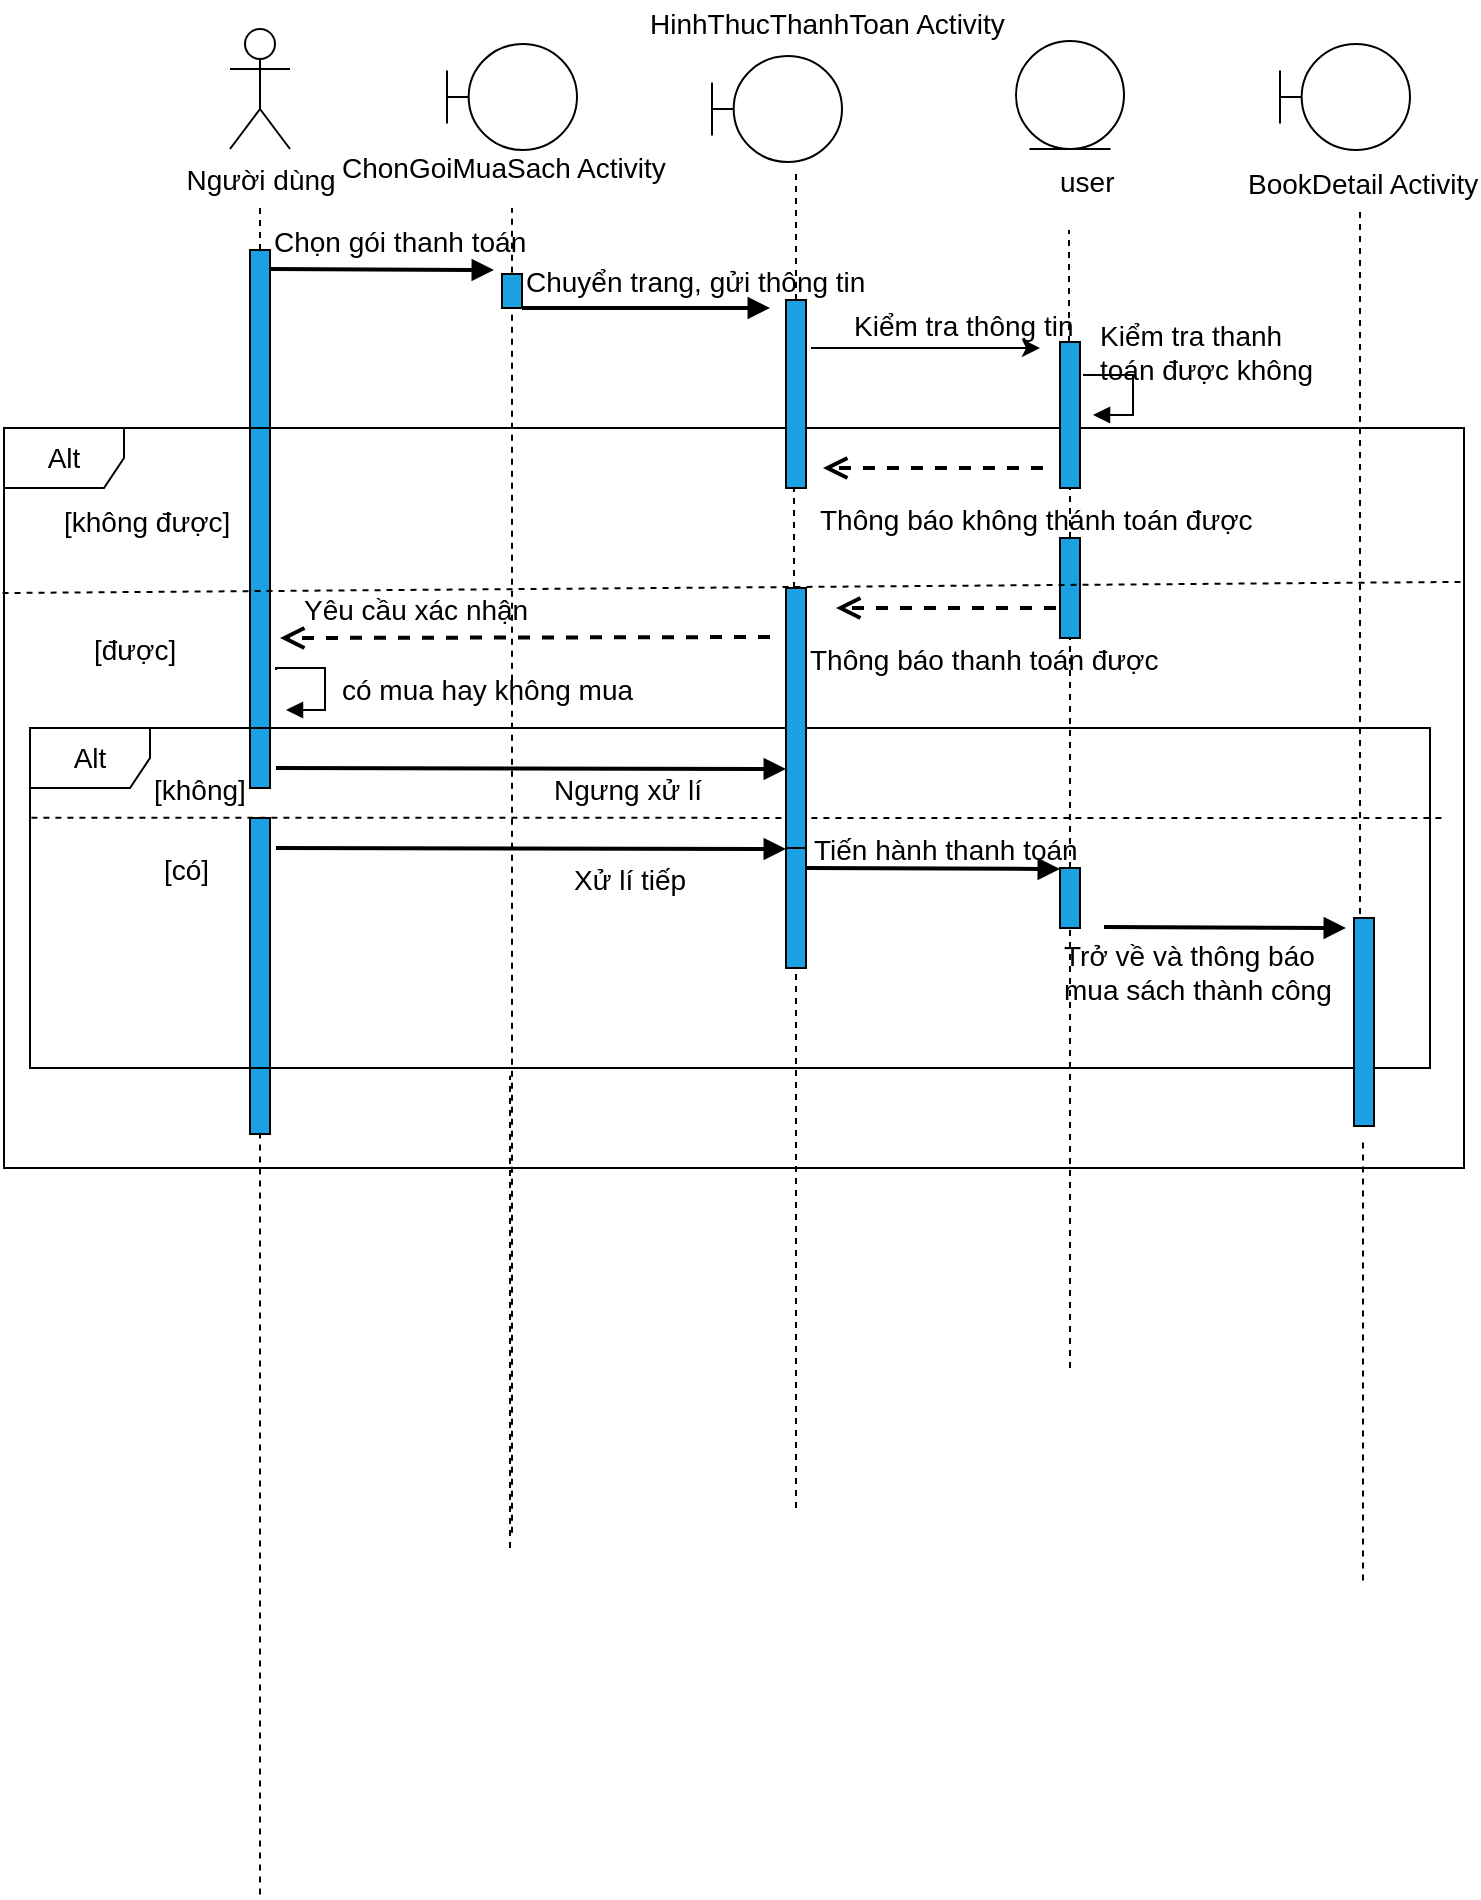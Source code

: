 <mxfile version="10.7.5" type="device"><diagram id="8bweeiHMSyL54mm3GHqK" name="Page-1"><mxGraphModel dx="824" dy="496" grid="0" gridSize="10" guides="1" tooltips="1" connect="1" arrows="1" fold="1" page="0" pageScale="1" pageWidth="850" pageHeight="1100" math="0" shadow="0"><root><mxCell id="0"/><mxCell id="1" parent="0"/><mxCell id="w2-ppL0lDl92-JihxDCo-1" value="Người dùng" style="shape=umlActor;verticalLabelPosition=bottom;labelBackgroundColor=#ffffff;verticalAlign=top;html=1;outlineConnect=0;fontSize=14;" parent="1" vertex="1"><mxGeometry x="125" y="40.5" width="30" height="60" as="geometry"/></mxCell><mxCell id="w2-ppL0lDl92-JihxDCo-3" value="" style="shape=umlBoundary;whiteSpace=wrap;html=1;strokeColor=#000000;fontSize=14;" parent="1" vertex="1"><mxGeometry x="233.5" y="48" width="65" height="53" as="geometry"/></mxCell><mxCell id="w2-ppL0lDl92-JihxDCo-5" value="" style="ellipse;shape=umlEntity;whiteSpace=wrap;html=1;strokeColor=#000000;fontSize=14;" parent="1" vertex="1"><mxGeometry x="518" y="46.5" width="54" height="54" as="geometry"/></mxCell><mxCell id="w2-ppL0lDl92-JihxDCo-6" value="" style="endArrow=block;endFill=1;endSize=6;html=1;strokeWidth=2;fontSize=14;" parent="1" edge="1"><mxGeometry width="100" relative="1" as="geometry"><mxPoint x="145" y="160.5" as="sourcePoint"/><mxPoint x="257" y="161" as="targetPoint"/></mxGeometry></mxCell><mxCell id="w2-ppL0lDl92-JihxDCo-9" value="" style="endArrow=block;endFill=1;endSize=6;html=1;strokeWidth=2;fontSize=14;" parent="1" edge="1"><mxGeometry width="100" relative="1" as="geometry"><mxPoint x="271" y="180" as="sourcePoint"/><mxPoint x="395" y="180" as="targetPoint"/></mxGeometry></mxCell><mxCell id="w2-ppL0lDl92-JihxDCo-10" value="Chọn gói thanh toán" style="text;html=1;resizable=0;points=[];autosize=1;align=left;verticalAlign=top;spacingTop=-4;fillColor=#ffffff;fontSize=14;" parent="1" vertex="1"><mxGeometry x="145" y="135.5" width="140" height="20" as="geometry"/></mxCell><mxCell id="w2-ppL0lDl92-JihxDCo-11" value="" style="endArrow=none;dashed=1;html=1;strokeWidth=1;fontSize=14;" parent="1" source="w2-ppL0lDl92-JihxDCo-12" edge="1"><mxGeometry width="50" height="50" relative="1" as="geometry"><mxPoint x="140" y="520" as="sourcePoint"/><mxPoint x="140" y="130" as="targetPoint"/></mxGeometry></mxCell><mxCell id="w2-ppL0lDl92-JihxDCo-12" value="" style="html=1;points=[];perimeter=orthogonalPerimeter;fillColor=#1ba1e2;strokeColor=#000000;fontColor=#ffffff;fontSize=14;" parent="1" vertex="1"><mxGeometry x="135" y="151" width="10" height="269" as="geometry"/></mxCell><mxCell id="w2-ppL0lDl92-JihxDCo-13" value="" style="endArrow=none;dashed=1;html=1;strokeWidth=1;fontSize=14;" parent="1" edge="1"><mxGeometry width="50" height="50" relative="1" as="geometry"><mxPoint x="266" y="792.353" as="sourcePoint"/><mxPoint x="266" y="130" as="targetPoint"/></mxGeometry></mxCell><mxCell id="w2-ppL0lDl92-JihxDCo-14" value="" style="html=1;points=[];perimeter=orthogonalPerimeter;fillColor=#1ba1e2;strokeColor=#000000;fontColor=#ffffff;fontSize=14;" parent="1" vertex="1"><mxGeometry x="261" y="163" width="10" height="17" as="geometry"/></mxCell><mxCell id="w2-ppL0lDl92-JihxDCo-15" value="" style="html=1;verticalAlign=bottom;endArrow=open;dashed=1;endSize=8;strokeWidth=2;fontSize=14;" parent="1" edge="1"><mxGeometry relative="1" as="geometry"><mxPoint x="531.5" y="260" as="sourcePoint"/><mxPoint x="421.5" y="260" as="targetPoint"/></mxGeometry></mxCell><mxCell id="w2-ppL0lDl92-JihxDCo-16" value="" style="shape=umlBoundary;whiteSpace=wrap;html=1;strokeColor=#000000;fontSize=14;" parent="1" vertex="1"><mxGeometry x="366" y="54" width="65" height="53" as="geometry"/></mxCell><mxCell id="w2-ppL0lDl92-JihxDCo-19" value="ChonGoiMuaSach Activity" style="text;html=1;resizable=0;points=[];autosize=1;align=left;verticalAlign=top;spacingTop=-4;fontSize=14;" parent="1" vertex="1"><mxGeometry x="178.5" y="98.5" width="173" height="17" as="geometry"/></mxCell><mxCell id="w2-ppL0lDl92-JihxDCo-20" value="Alt&lt;br style=&quot;font-size: 14px;&quot;&gt;" style="shape=umlFrame;whiteSpace=wrap;html=1;fontSize=14;" parent="1" vertex="1"><mxGeometry x="12" y="240" width="730" height="370" as="geometry"/></mxCell><mxCell id="w2-ppL0lDl92-JihxDCo-21" value="" style="endArrow=none;dashed=1;html=1;strokeWidth=1;fontSize=14;" parent="1" source="w2-ppL0lDl92-JihxDCo-25" edge="1"><mxGeometry width="50" height="50" relative="1" as="geometry"><mxPoint x="408" y="583.353" as="sourcePoint"/><mxPoint x="408" y="110" as="targetPoint"/></mxGeometry></mxCell><mxCell id="w2-ppL0lDl92-JihxDCo-25" value="" style="html=1;points=[];perimeter=orthogonalPerimeter;fillColor=#1ba1e2;strokeColor=#000000;fontColor=#ffffff;fontSize=14;" parent="1" vertex="1"><mxGeometry x="403" y="176" width="10" height="94" as="geometry"/></mxCell><mxCell id="w2-ppL0lDl92-JihxDCo-56" value="HinhThucThanhToan Activity" style="text;html=1;resizable=0;points=[];autosize=1;align=left;verticalAlign=top;spacingTop=-4;fontSize=14;" parent="1" vertex="1"><mxGeometry x="333" y="26.5" width="170" height="20" as="geometry"/></mxCell><mxCell id="w2-ppL0lDl92-JihxDCo-59" value="user" style="text;html=1;resizable=0;points=[];autosize=1;align=left;verticalAlign=top;spacingTop=-4;fontSize=14;" parent="1" vertex="1"><mxGeometry x="538" y="105.5" width="40" height="20" as="geometry"/></mxCell><mxCell id="w2-ppL0lDl92-JihxDCo-60" value="" style="endArrow=none;dashed=1;html=1;strokeWidth=1;fontSize=14;" parent="1" source="w2-ppL0lDl92-JihxDCo-46" edge="1"><mxGeometry width="50" height="50" relative="1" as="geometry"><mxPoint x="545" y="633" as="sourcePoint"/><mxPoint x="544.5" y="141" as="targetPoint"/></mxGeometry></mxCell><mxCell id="w2-ppL0lDl92-JihxDCo-46" value="" style="html=1;points=[];perimeter=orthogonalPerimeter;fillColor=#1ba1e2;strokeColor=#000000;fontColor=#ffffff;fontSize=14;" parent="1" vertex="1"><mxGeometry x="540" y="197" width="10" height="73" as="geometry"/></mxCell><mxCell id="w2-ppL0lDl92-JihxDCo-61" value="" style="endArrow=none;dashed=1;html=1;strokeWidth=1;fontSize=14;" parent="1" source="w2-ppL0lDl92-JihxDCo-75" target="w2-ppL0lDl92-JihxDCo-46" edge="1"><mxGeometry width="50" height="50" relative="1" as="geometry"><mxPoint x="545" y="633" as="sourcePoint"/><mxPoint x="544.5" y="141" as="targetPoint"/></mxGeometry></mxCell><mxCell id="w2-ppL0lDl92-JihxDCo-62" value="Chuyển trang, gửi thông tin" style="text;html=1;resizable=0;points=[];autosize=1;align=left;verticalAlign=top;spacingTop=-4;fontSize=14;" parent="1" vertex="1"><mxGeometry x="271" y="155.5" width="160" height="20" as="geometry"/></mxCell><mxCell id="w2-ppL0lDl92-JihxDCo-63" value="" style="endArrow=classic;html=1;fontSize=14;" parent="1" edge="1"><mxGeometry width="50" height="50" relative="1" as="geometry"><mxPoint x="415.5" y="200" as="sourcePoint"/><mxPoint x="530" y="200" as="targetPoint"/></mxGeometry></mxCell><mxCell id="w2-ppL0lDl92-JihxDCo-64" value="Kiểm tra thông tin" style="text;html=1;resizable=0;points=[];autosize=1;align=left;verticalAlign=top;spacingTop=-4;fontSize=14;" parent="1" vertex="1"><mxGeometry x="435" y="178" width="110" height="20" as="geometry"/></mxCell><mxCell id="w2-ppL0lDl92-JihxDCo-67" value="" style="edgeStyle=orthogonalEdgeStyle;html=1;align=left;spacingLeft=2;endArrow=block;rounded=0;entryX=1;entryY=0;fontSize=14;" parent="1" edge="1"><mxGeometry relative="1" as="geometry"><mxPoint x="551.5" y="213.5" as="sourcePoint"/><Array as="points"><mxPoint x="576.5" y="213.5"/></Array><mxPoint x="556.5" y="233.5" as="targetPoint"/></mxGeometry></mxCell><mxCell id="w2-ppL0lDl92-JihxDCo-73" value="Thông báo không thánh toán được" style="text;html=1;resizable=0;points=[];autosize=1;align=left;verticalAlign=top;spacingTop=-4;fontSize=14;" parent="1" vertex="1"><mxGeometry x="418" y="275" width="200" height="20" as="geometry"/></mxCell><mxCell id="w2-ppL0lDl92-JihxDCo-74" value="Kiểm tra thanh &lt;br style=&quot;font-size: 14px;&quot;&gt;toán được không" style="text;html=1;resizable=0;points=[];autosize=1;align=left;verticalAlign=top;spacingTop=-4;fontSize=14;" parent="1" vertex="1"><mxGeometry x="558" y="183" width="110" height="30" as="geometry"/></mxCell><mxCell id="w2-ppL0lDl92-JihxDCo-75" value="" style="html=1;points=[];perimeter=orthogonalPerimeter;fillColor=#1ba1e2;strokeColor=#000000;fontColor=#ffffff;fontSize=14;" parent="1" vertex="1"><mxGeometry x="540" y="295" width="10" height="50" as="geometry"/></mxCell><mxCell id="w2-ppL0lDl92-JihxDCo-76" value="" style="endArrow=none;dashed=1;html=1;strokeWidth=1;fontSize=14;" parent="1" source="w2-ppL0lDl92-JihxDCo-96" target="w2-ppL0lDl92-JihxDCo-75" edge="1"><mxGeometry width="50" height="50" relative="1" as="geometry"><mxPoint x="545" y="633" as="sourcePoint"/><mxPoint x="545" y="270" as="targetPoint"/></mxGeometry></mxCell><mxCell id="w2-ppL0lDl92-JihxDCo-77" value="" style="html=1;verticalAlign=bottom;endArrow=open;dashed=1;endSize=8;strokeWidth=2;fontSize=14;" parent="1" edge="1"><mxGeometry relative="1" as="geometry"><mxPoint x="538" y="330" as="sourcePoint"/><mxPoint x="428" y="330" as="targetPoint"/><Array as="points"><mxPoint x="486" y="330"/></Array></mxGeometry></mxCell><mxCell id="w2-ppL0lDl92-JihxDCo-78" value="Thông báo thanh toán được" style="text;html=1;resizable=0;points=[];autosize=1;align=left;verticalAlign=top;spacingTop=-4;fontSize=14;" parent="1" vertex="1"><mxGeometry x="413" y="345" width="160" height="20" as="geometry"/></mxCell><mxCell id="w2-ppL0lDl92-JihxDCo-79" value="" style="html=1;verticalAlign=bottom;endArrow=open;dashed=1;endSize=8;strokeWidth=2;fontSize=14;" parent="1" edge="1"><mxGeometry relative="1" as="geometry"><mxPoint x="395" y="344.5" as="sourcePoint"/><mxPoint x="150" y="345" as="targetPoint"/></mxGeometry></mxCell><mxCell id="w2-ppL0lDl92-JihxDCo-80" value="" style="endArrow=block;endFill=1;endSize=6;html=1;strokeWidth=2;fontSize=14;" parent="1" edge="1"><mxGeometry width="100" relative="1" as="geometry"><mxPoint x="148" y="410" as="sourcePoint"/><mxPoint x="403" y="410.5" as="targetPoint"/></mxGeometry></mxCell><mxCell id="w2-ppL0lDl92-JihxDCo-81" value="Yêu cầu xác nhận" style="text;html=1;resizable=0;points=[];autosize=1;align=left;verticalAlign=top;spacingTop=-4;fontSize=14;" parent="1" vertex="1"><mxGeometry x="160" y="320" width="110" height="20" as="geometry"/></mxCell><mxCell id="w2-ppL0lDl92-JihxDCo-85" value="" style="edgeStyle=orthogonalEdgeStyle;html=1;align=left;spacingLeft=2;endArrow=block;rounded=0;entryX=1;entryY=0;fontSize=14;" parent="1" edge="1"><mxGeometry relative="1" as="geometry"><mxPoint x="148" y="361" as="sourcePoint"/><Array as="points"><mxPoint x="147.5" y="360"/><mxPoint x="172.5" y="360"/><mxPoint x="172.5" y="381"/></Array><mxPoint x="153" y="381" as="targetPoint"/></mxGeometry></mxCell><mxCell id="w2-ppL0lDl92-JihxDCo-88" value="có mua hay không mua" style="text;html=1;resizable=0;points=[];autosize=1;align=left;verticalAlign=top;spacingTop=-4;fontSize=14;" parent="1" vertex="1"><mxGeometry x="178.5" y="360" width="140" height="20" as="geometry"/></mxCell><mxCell id="w2-ppL0lDl92-JihxDCo-89" value="" style="endArrow=block;endFill=1;endSize=6;html=1;strokeWidth=2;fontSize=14;" parent="1" edge="1"><mxGeometry width="100" relative="1" as="geometry"><mxPoint x="148" y="450" as="sourcePoint"/><mxPoint x="403" y="450.5" as="targetPoint"/></mxGeometry></mxCell><mxCell id="w2-ppL0lDl92-JihxDCo-90" value="" style="endArrow=none;dashed=1;html=1;exitX=-0.001;exitY=0.223;exitDx=0;exitDy=0;exitPerimeter=0;entryX=0.999;entryY=0.208;entryDx=0;entryDy=0;entryPerimeter=0;" parent="1" source="w2-ppL0lDl92-JihxDCo-20" target="w2-ppL0lDl92-JihxDCo-20" edge="1"><mxGeometry width="50" height="50" relative="1" as="geometry"><mxPoint x="92" y="294.5" as="sourcePoint"/><mxPoint x="632" y="294.5" as="targetPoint"/></mxGeometry></mxCell><mxCell id="w2-ppL0lDl92-JihxDCo-91" value="[không được]" style="text;html=1;resizable=0;points=[];autosize=1;align=left;verticalAlign=top;spacingTop=-4;fontSize=14;" parent="1" vertex="1"><mxGeometry x="40" y="275.5" width="90" height="20" as="geometry"/></mxCell><mxCell id="w2-ppL0lDl92-JihxDCo-92" value="[được]" style="text;html=1;resizable=0;points=[];autosize=1;align=left;verticalAlign=top;spacingTop=-4;fontSize=14;" parent="1" vertex="1"><mxGeometry x="55" y="340" width="50" height="20" as="geometry"/></mxCell><mxCell id="w2-ppL0lDl92-JihxDCo-93" value="" style="html=1;points=[];perimeter=orthogonalPerimeter;fillColor=#1ba1e2;strokeColor=#000000;fontColor=#ffffff;fontSize=14;" parent="1" vertex="1"><mxGeometry x="135" y="435" width="10" height="158" as="geometry"/></mxCell><mxCell id="w2-ppL0lDl92-JihxDCo-94" value="" style="html=1;points=[];perimeter=orthogonalPerimeter;fillColor=#1ba1e2;strokeColor=#000000;fontColor=#ffffff;fontSize=14;" parent="1" vertex="1"><mxGeometry x="403" y="450" width="10" height="60" as="geometry"/></mxCell><mxCell id="w2-ppL0lDl92-JihxDCo-95" value="" style="endArrow=block;endFill=1;endSize=6;html=1;strokeWidth=2;fontSize=14;" parent="1" edge="1"><mxGeometry width="100" relative="1" as="geometry"><mxPoint x="412.5" y="460" as="sourcePoint"/><mxPoint x="540" y="460.5" as="targetPoint"/></mxGeometry></mxCell><mxCell id="w2-ppL0lDl92-JihxDCo-96" value="" style="html=1;points=[];perimeter=orthogonalPerimeter;fillColor=#1ba1e2;strokeColor=#000000;fontColor=#ffffff;fontSize=14;" parent="1" vertex="1"><mxGeometry x="540" y="460" width="10" height="30" as="geometry"/></mxCell><mxCell id="w2-ppL0lDl92-JihxDCo-97" value="" style="endArrow=none;dashed=1;html=1;strokeWidth=1;fontSize=14;" parent="1" target="w2-ppL0lDl92-JihxDCo-96" edge="1"><mxGeometry width="50" height="50" relative="1" as="geometry"><mxPoint x="545" y="710" as="sourcePoint"/><mxPoint x="545" y="345" as="targetPoint"/></mxGeometry></mxCell><mxCell id="w2-ppL0lDl92-JihxDCo-99" value="Alt" style="shape=umlFrame;whiteSpace=wrap;html=1;fontSize=14;" parent="1" vertex="1"><mxGeometry x="25" y="390" width="700" height="170" as="geometry"/></mxCell><mxCell id="w2-ppL0lDl92-JihxDCo-100" value="" style="endArrow=none;dashed=1;html=1;exitX=0.001;exitY=0.264;exitDx=0;exitDy=0;exitPerimeter=0;" parent="1" source="w2-ppL0lDl92-JihxDCo-99" edge="1"><mxGeometry width="50" height="50" relative="1" as="geometry"><mxPoint x="30" y="440" as="sourcePoint"/><mxPoint x="732" y="435" as="targetPoint"/></mxGeometry></mxCell><mxCell id="w2-ppL0lDl92-JihxDCo-101" value="[không]" style="text;html=1;resizable=0;points=[];autosize=1;align=left;verticalAlign=top;spacingTop=-4;fontSize=14;" parent="1" vertex="1"><mxGeometry x="85" y="410" width="50" height="20" as="geometry"/></mxCell><mxCell id="w2-ppL0lDl92-JihxDCo-102" value="[có]" style="text;html=1;resizable=0;points=[];autosize=1;align=left;verticalAlign=top;spacingTop=-4;fontSize=14;" parent="1" vertex="1"><mxGeometry x="90" y="450" width="30" height="20" as="geometry"/></mxCell><mxCell id="w2-ppL0lDl92-JihxDCo-103" value="Ngưng xử lí" style="text;html=1;resizable=0;points=[];autosize=1;align=left;verticalAlign=top;spacingTop=-4;fontSize=14;" parent="1" vertex="1"><mxGeometry x="285" y="410" width="80" height="20" as="geometry"/></mxCell><mxCell id="w2-ppL0lDl92-JihxDCo-104" value="Xử lí tiếp" style="text;html=1;resizable=0;points=[];autosize=1;align=left;verticalAlign=top;spacingTop=-4;fontSize=14;" parent="1" vertex="1"><mxGeometry x="295" y="455" width="60" height="20" as="geometry"/></mxCell><mxCell id="w2-ppL0lDl92-JihxDCo-105" value="Tiến hành thanh toán" style="text;html=1;resizable=0;points=[];autosize=1;align=left;verticalAlign=top;spacingTop=-4;fontSize=14;" parent="1" vertex="1"><mxGeometry x="415" y="440" width="130" height="20" as="geometry"/></mxCell><mxCell id="w2-ppL0lDl92-JihxDCo-106" value="" style="shape=umlBoundary;whiteSpace=wrap;html=1;strokeColor=#000000;fontSize=14;" parent="1" vertex="1"><mxGeometry x="650" y="48" width="65" height="53" as="geometry"/></mxCell><mxCell id="w2-ppL0lDl92-JihxDCo-107" value="BookDetail Activity" style="text;html=1;resizable=0;points=[];autosize=1;align=left;verticalAlign=top;spacingTop=-4;fontSize=14;" parent="1" vertex="1"><mxGeometry x="632" y="107" width="110" height="20" as="geometry"/></mxCell><mxCell id="w2-ppL0lDl92-JihxDCo-108" value="" style="html=1;points=[];perimeter=orthogonalPerimeter;fillColor=#1ba1e2;strokeColor=#000000;fontColor=#ffffff;fontSize=14;" parent="1" vertex="1"><mxGeometry x="687" y="485" width="10" height="104" as="geometry"/></mxCell><mxCell id="w2-ppL0lDl92-JihxDCo-109" value="" style="endArrow=block;endFill=1;endSize=6;html=1;strokeWidth=2;fontSize=14;" parent="1" edge="1"><mxGeometry width="100" relative="1" as="geometry"><mxPoint x="562" y="489.5" as="sourcePoint"/><mxPoint x="683" y="490" as="targetPoint"/></mxGeometry></mxCell><mxCell id="w2-ppL0lDl92-JihxDCo-110" value="" style="endArrow=none;dashed=1;html=1;fontSize=14;" parent="1" edge="1"><mxGeometry width="50" height="50" relative="1" as="geometry"><mxPoint x="690" y="483" as="sourcePoint"/><mxPoint x="690" y="129" as="targetPoint"/></mxGeometry></mxCell><mxCell id="w2-ppL0lDl92-JihxDCo-111" value="" style="html=1;points=[];perimeter=orthogonalPerimeter;fillColor=#1ba1e2;strokeColor=#000000;fontColor=#ffffff;fontSize=14;" parent="1" vertex="1"><mxGeometry x="403" y="320" width="10" height="130" as="geometry"/></mxCell><mxCell id="w2-ppL0lDl92-JihxDCo-112" value="" style="endArrow=none;dashed=1;html=1;fontSize=14;" parent="1" edge="1"><mxGeometry width="50" height="50" relative="1" as="geometry"><mxPoint x="407" y="320" as="sourcePoint"/><mxPoint x="407.0" y="270" as="targetPoint"/></mxGeometry></mxCell><mxCell id="w2-ppL0lDl92-JihxDCo-113" value="" style="endArrow=none;dashed=1;html=1;fontSize=14;" parent="1" edge="1"><mxGeometry width="50" height="50" relative="1" as="geometry"><mxPoint x="265" y="800" as="sourcePoint"/><mxPoint x="265.0" y="563.853" as="targetPoint"/></mxGeometry></mxCell><mxCell id="w2-ppL0lDl92-JihxDCo-114" value="" style="endArrow=none;dashed=1;html=1;fontSize=14;" parent="1" edge="1"><mxGeometry width="50" height="50" relative="1" as="geometry"><mxPoint x="140" y="973.206" as="sourcePoint"/><mxPoint x="140.0" y="593.206" as="targetPoint"/></mxGeometry></mxCell><mxCell id="w2-ppL0lDl92-JihxDCo-115" value="" style="endArrow=none;dashed=1;html=1;fontSize=14;" parent="1" edge="1"><mxGeometry width="50" height="50" relative="1" as="geometry"><mxPoint x="408" y="780" as="sourcePoint"/><mxPoint x="408.0" y="510" as="targetPoint"/></mxGeometry></mxCell><mxCell id="w2-ppL0lDl92-JihxDCo-116" value="Trở về và thông báo&lt;br&gt;mua sách thành công&lt;br&gt;" style="text;html=1;resizable=0;points=[];autosize=1;align=left;verticalAlign=top;spacingTop=-4;fontSize=14;" parent="1" vertex="1"><mxGeometry x="540" y="492.5" width="150" height="40" as="geometry"/></mxCell><mxCell id="w2-ppL0lDl92-JihxDCo-122" value="" style="endArrow=none;dashed=1;html=1;strokeWidth=1;fontSize=14;" parent="1" edge="1"><mxGeometry width="50" height="50" relative="1" as="geometry"><mxPoint x="691.5" y="816.207" as="sourcePoint"/><mxPoint x="691.5" y="596.207" as="targetPoint"/></mxGeometry></mxCell></root></mxGraphModel></diagram></mxfile>